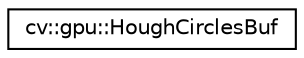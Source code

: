 digraph "Graphical Class Hierarchy"
{
 // LATEX_PDF_SIZE
  edge [fontname="Helvetica",fontsize="10",labelfontname="Helvetica",labelfontsize="10"];
  node [fontname="Helvetica",fontsize="10",shape=record];
  rankdir="LR";
  Node0 [label="cv::gpu::HoughCirclesBuf",height=0.2,width=0.4,color="black", fillcolor="white", style="filled",URL="$structcv_1_1gpu_1_1_hough_circles_buf.html",tooltip="HoughCircles."];
}
